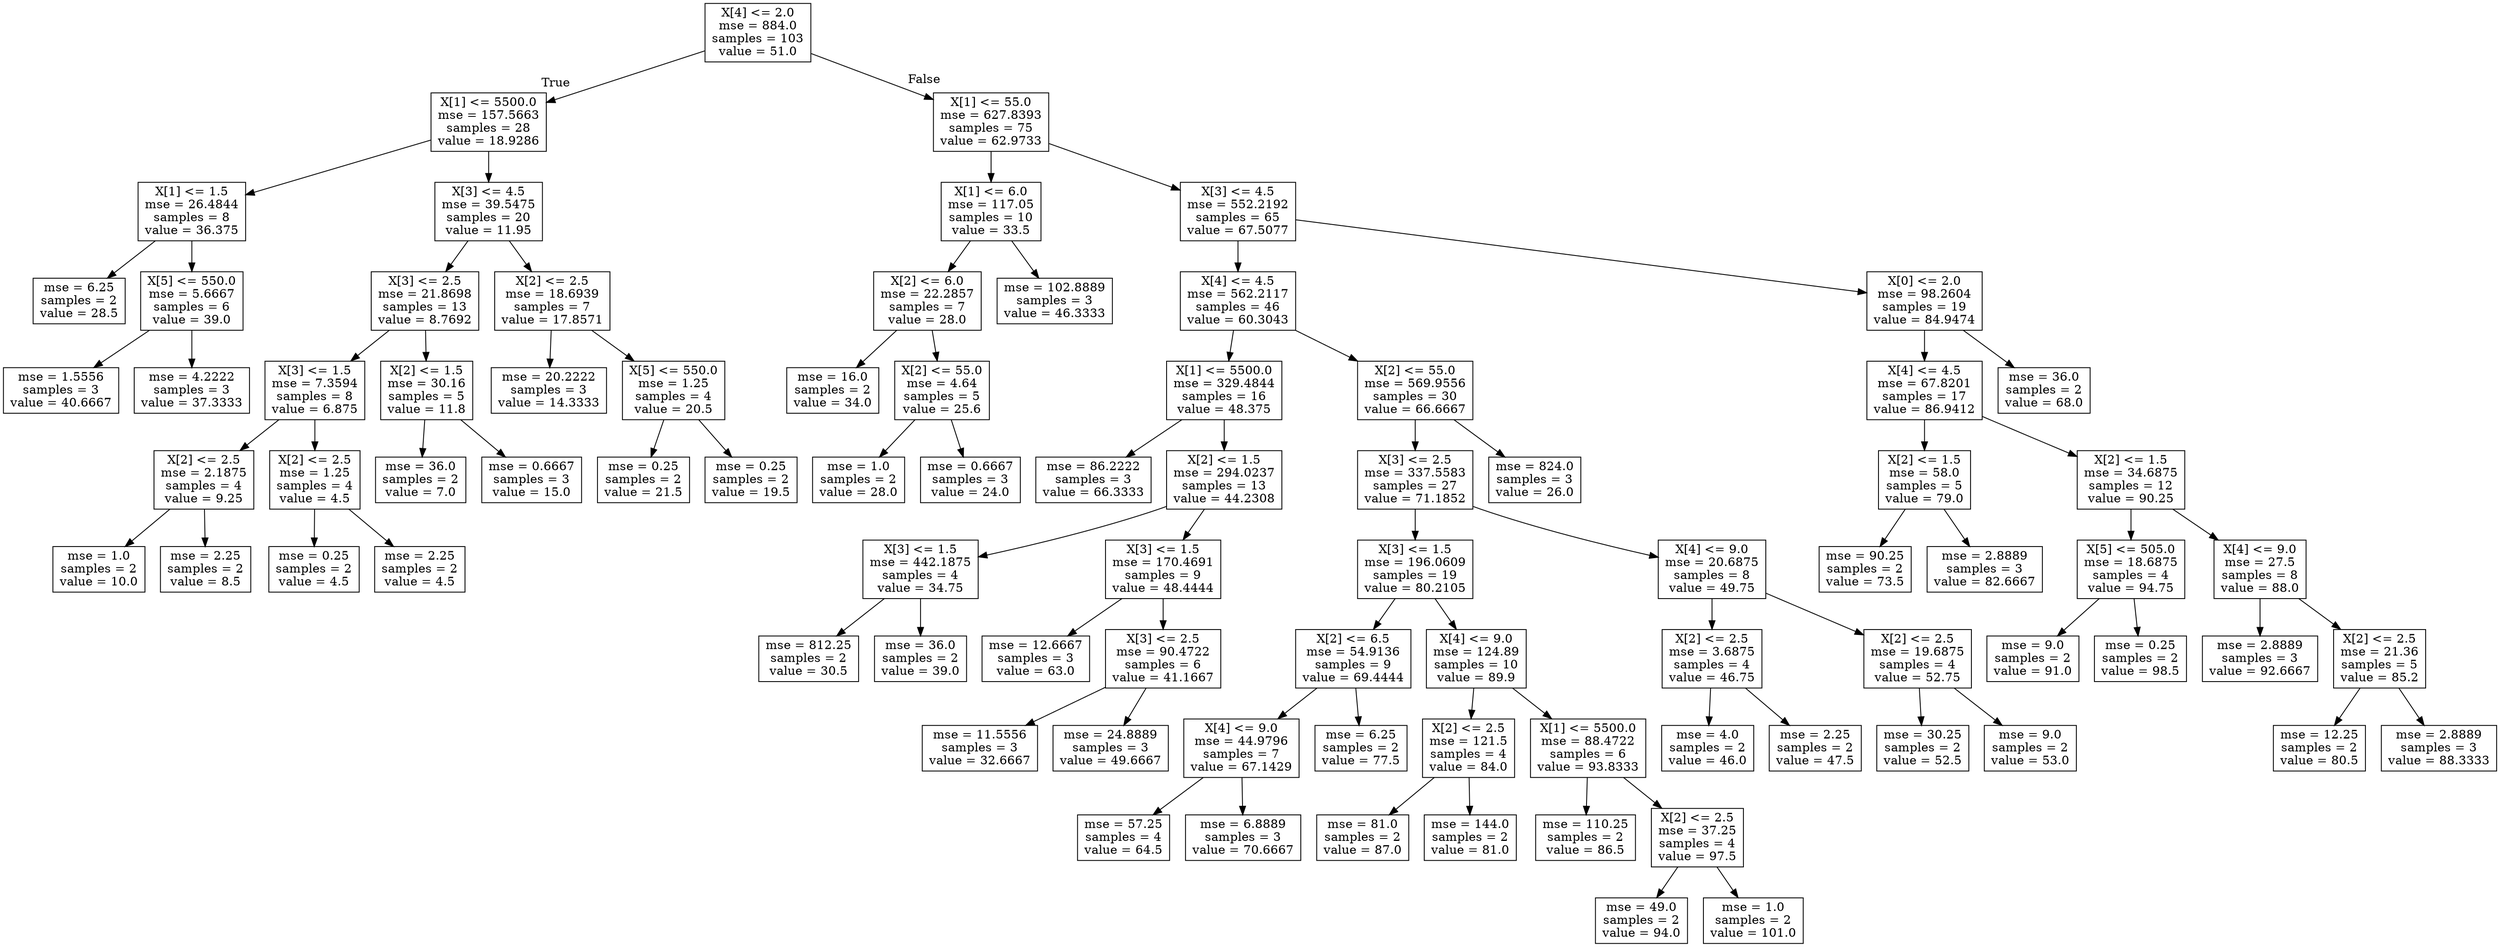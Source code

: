 digraph Tree {
node [shape=box] ;
0 [label="X[4] <= 2.0\nmse = 884.0\nsamples = 103\nvalue = 51.0"] ;
1 [label="X[1] <= 5500.0\nmse = 157.5663\nsamples = 28\nvalue = 18.9286"] ;
0 -> 1 [labeldistance=2.5, labelangle=45, headlabel="True"] ;
2 [label="X[1] <= 1.5\nmse = 26.4844\nsamples = 8\nvalue = 36.375"] ;
1 -> 2 ;
3 [label="mse = 6.25\nsamples = 2\nvalue = 28.5"] ;
2 -> 3 ;
4 [label="X[5] <= 550.0\nmse = 5.6667\nsamples = 6\nvalue = 39.0"] ;
2 -> 4 ;
5 [label="mse = 1.5556\nsamples = 3\nvalue = 40.6667"] ;
4 -> 5 ;
6 [label="mse = 4.2222\nsamples = 3\nvalue = 37.3333"] ;
4 -> 6 ;
7 [label="X[3] <= 4.5\nmse = 39.5475\nsamples = 20\nvalue = 11.95"] ;
1 -> 7 ;
8 [label="X[3] <= 2.5\nmse = 21.8698\nsamples = 13\nvalue = 8.7692"] ;
7 -> 8 ;
9 [label="X[3] <= 1.5\nmse = 7.3594\nsamples = 8\nvalue = 6.875"] ;
8 -> 9 ;
10 [label="X[2] <= 2.5\nmse = 2.1875\nsamples = 4\nvalue = 9.25"] ;
9 -> 10 ;
11 [label="mse = 1.0\nsamples = 2\nvalue = 10.0"] ;
10 -> 11 ;
12 [label="mse = 2.25\nsamples = 2\nvalue = 8.5"] ;
10 -> 12 ;
13 [label="X[2] <= 2.5\nmse = 1.25\nsamples = 4\nvalue = 4.5"] ;
9 -> 13 ;
14 [label="mse = 0.25\nsamples = 2\nvalue = 4.5"] ;
13 -> 14 ;
15 [label="mse = 2.25\nsamples = 2\nvalue = 4.5"] ;
13 -> 15 ;
16 [label="X[2] <= 1.5\nmse = 30.16\nsamples = 5\nvalue = 11.8"] ;
8 -> 16 ;
17 [label="mse = 36.0\nsamples = 2\nvalue = 7.0"] ;
16 -> 17 ;
18 [label="mse = 0.6667\nsamples = 3\nvalue = 15.0"] ;
16 -> 18 ;
19 [label="X[2] <= 2.5\nmse = 18.6939\nsamples = 7\nvalue = 17.8571"] ;
7 -> 19 ;
20 [label="mse = 20.2222\nsamples = 3\nvalue = 14.3333"] ;
19 -> 20 ;
21 [label="X[5] <= 550.0\nmse = 1.25\nsamples = 4\nvalue = 20.5"] ;
19 -> 21 ;
22 [label="mse = 0.25\nsamples = 2\nvalue = 21.5"] ;
21 -> 22 ;
23 [label="mse = 0.25\nsamples = 2\nvalue = 19.5"] ;
21 -> 23 ;
24 [label="X[1] <= 55.0\nmse = 627.8393\nsamples = 75\nvalue = 62.9733"] ;
0 -> 24 [labeldistance=2.5, labelangle=-45, headlabel="False"] ;
25 [label="X[1] <= 6.0\nmse = 117.05\nsamples = 10\nvalue = 33.5"] ;
24 -> 25 ;
26 [label="X[2] <= 6.0\nmse = 22.2857\nsamples = 7\nvalue = 28.0"] ;
25 -> 26 ;
27 [label="mse = 16.0\nsamples = 2\nvalue = 34.0"] ;
26 -> 27 ;
28 [label="X[2] <= 55.0\nmse = 4.64\nsamples = 5\nvalue = 25.6"] ;
26 -> 28 ;
29 [label="mse = 1.0\nsamples = 2\nvalue = 28.0"] ;
28 -> 29 ;
30 [label="mse = 0.6667\nsamples = 3\nvalue = 24.0"] ;
28 -> 30 ;
31 [label="mse = 102.8889\nsamples = 3\nvalue = 46.3333"] ;
25 -> 31 ;
32 [label="X[3] <= 4.5\nmse = 552.2192\nsamples = 65\nvalue = 67.5077"] ;
24 -> 32 ;
33 [label="X[4] <= 4.5\nmse = 562.2117\nsamples = 46\nvalue = 60.3043"] ;
32 -> 33 ;
34 [label="X[1] <= 5500.0\nmse = 329.4844\nsamples = 16\nvalue = 48.375"] ;
33 -> 34 ;
35 [label="mse = 86.2222\nsamples = 3\nvalue = 66.3333"] ;
34 -> 35 ;
36 [label="X[2] <= 1.5\nmse = 294.0237\nsamples = 13\nvalue = 44.2308"] ;
34 -> 36 ;
37 [label="X[3] <= 1.5\nmse = 442.1875\nsamples = 4\nvalue = 34.75"] ;
36 -> 37 ;
38 [label="mse = 812.25\nsamples = 2\nvalue = 30.5"] ;
37 -> 38 ;
39 [label="mse = 36.0\nsamples = 2\nvalue = 39.0"] ;
37 -> 39 ;
40 [label="X[3] <= 1.5\nmse = 170.4691\nsamples = 9\nvalue = 48.4444"] ;
36 -> 40 ;
41 [label="mse = 12.6667\nsamples = 3\nvalue = 63.0"] ;
40 -> 41 ;
42 [label="X[3] <= 2.5\nmse = 90.4722\nsamples = 6\nvalue = 41.1667"] ;
40 -> 42 ;
43 [label="mse = 11.5556\nsamples = 3\nvalue = 32.6667"] ;
42 -> 43 ;
44 [label="mse = 24.8889\nsamples = 3\nvalue = 49.6667"] ;
42 -> 44 ;
45 [label="X[2] <= 55.0\nmse = 569.9556\nsamples = 30\nvalue = 66.6667"] ;
33 -> 45 ;
46 [label="X[3] <= 2.5\nmse = 337.5583\nsamples = 27\nvalue = 71.1852"] ;
45 -> 46 ;
47 [label="X[3] <= 1.5\nmse = 196.0609\nsamples = 19\nvalue = 80.2105"] ;
46 -> 47 ;
48 [label="X[2] <= 6.5\nmse = 54.9136\nsamples = 9\nvalue = 69.4444"] ;
47 -> 48 ;
49 [label="X[4] <= 9.0\nmse = 44.9796\nsamples = 7\nvalue = 67.1429"] ;
48 -> 49 ;
50 [label="mse = 57.25\nsamples = 4\nvalue = 64.5"] ;
49 -> 50 ;
51 [label="mse = 6.8889\nsamples = 3\nvalue = 70.6667"] ;
49 -> 51 ;
52 [label="mse = 6.25\nsamples = 2\nvalue = 77.5"] ;
48 -> 52 ;
53 [label="X[4] <= 9.0\nmse = 124.89\nsamples = 10\nvalue = 89.9"] ;
47 -> 53 ;
54 [label="X[2] <= 2.5\nmse = 121.5\nsamples = 4\nvalue = 84.0"] ;
53 -> 54 ;
55 [label="mse = 81.0\nsamples = 2\nvalue = 87.0"] ;
54 -> 55 ;
56 [label="mse = 144.0\nsamples = 2\nvalue = 81.0"] ;
54 -> 56 ;
57 [label="X[1] <= 5500.0\nmse = 88.4722\nsamples = 6\nvalue = 93.8333"] ;
53 -> 57 ;
58 [label="mse = 110.25\nsamples = 2\nvalue = 86.5"] ;
57 -> 58 ;
59 [label="X[2] <= 2.5\nmse = 37.25\nsamples = 4\nvalue = 97.5"] ;
57 -> 59 ;
60 [label="mse = 49.0\nsamples = 2\nvalue = 94.0"] ;
59 -> 60 ;
61 [label="mse = 1.0\nsamples = 2\nvalue = 101.0"] ;
59 -> 61 ;
62 [label="X[4] <= 9.0\nmse = 20.6875\nsamples = 8\nvalue = 49.75"] ;
46 -> 62 ;
63 [label="X[2] <= 2.5\nmse = 3.6875\nsamples = 4\nvalue = 46.75"] ;
62 -> 63 ;
64 [label="mse = 4.0\nsamples = 2\nvalue = 46.0"] ;
63 -> 64 ;
65 [label="mse = 2.25\nsamples = 2\nvalue = 47.5"] ;
63 -> 65 ;
66 [label="X[2] <= 2.5\nmse = 19.6875\nsamples = 4\nvalue = 52.75"] ;
62 -> 66 ;
67 [label="mse = 30.25\nsamples = 2\nvalue = 52.5"] ;
66 -> 67 ;
68 [label="mse = 9.0\nsamples = 2\nvalue = 53.0"] ;
66 -> 68 ;
69 [label="mse = 824.0\nsamples = 3\nvalue = 26.0"] ;
45 -> 69 ;
70 [label="X[0] <= 2.0\nmse = 98.2604\nsamples = 19\nvalue = 84.9474"] ;
32 -> 70 ;
71 [label="X[4] <= 4.5\nmse = 67.8201\nsamples = 17\nvalue = 86.9412"] ;
70 -> 71 ;
72 [label="X[2] <= 1.5\nmse = 58.0\nsamples = 5\nvalue = 79.0"] ;
71 -> 72 ;
73 [label="mse = 90.25\nsamples = 2\nvalue = 73.5"] ;
72 -> 73 ;
74 [label="mse = 2.8889\nsamples = 3\nvalue = 82.6667"] ;
72 -> 74 ;
75 [label="X[2] <= 1.5\nmse = 34.6875\nsamples = 12\nvalue = 90.25"] ;
71 -> 75 ;
76 [label="X[5] <= 505.0\nmse = 18.6875\nsamples = 4\nvalue = 94.75"] ;
75 -> 76 ;
77 [label="mse = 9.0\nsamples = 2\nvalue = 91.0"] ;
76 -> 77 ;
78 [label="mse = 0.25\nsamples = 2\nvalue = 98.5"] ;
76 -> 78 ;
79 [label="X[4] <= 9.0\nmse = 27.5\nsamples = 8\nvalue = 88.0"] ;
75 -> 79 ;
80 [label="mse = 2.8889\nsamples = 3\nvalue = 92.6667"] ;
79 -> 80 ;
81 [label="X[2] <= 2.5\nmse = 21.36\nsamples = 5\nvalue = 85.2"] ;
79 -> 81 ;
82 [label="mse = 12.25\nsamples = 2\nvalue = 80.5"] ;
81 -> 82 ;
83 [label="mse = 2.8889\nsamples = 3\nvalue = 88.3333"] ;
81 -> 83 ;
84 [label="mse = 36.0\nsamples = 2\nvalue = 68.0"] ;
70 -> 84 ;
}